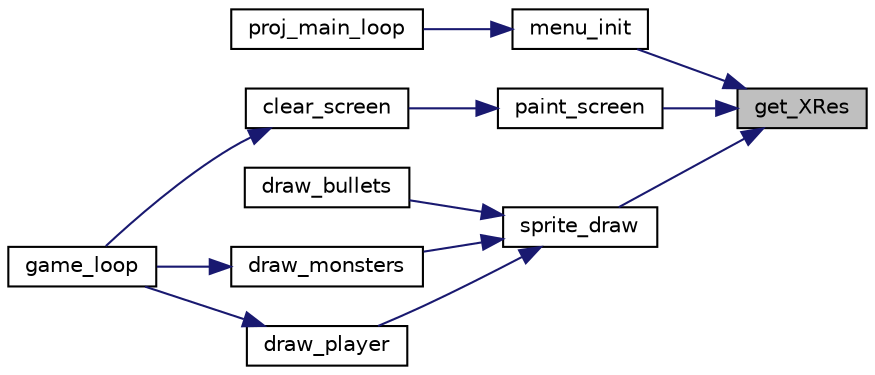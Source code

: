 digraph "get_XRes"
{
 // LATEX_PDF_SIZE
  edge [fontname="Helvetica",fontsize="10",labelfontname="Helvetica",labelfontsize="10"];
  node [fontname="Helvetica",fontsize="10",shape=record];
  rankdir="RL";
  Node1 [label="get_XRes",height=0.2,width=0.4,color="black", fillcolor="grey75", style="filled", fontcolor="black",tooltip=" "];
  Node1 -> Node2 [dir="back",color="midnightblue",fontsize="10",style="solid",fontname="Helvetica"];
  Node2 [label="menu_init",height=0.2,width=0.4,color="black", fillcolor="white", style="filled",URL="$aux__functions_8c.html#a56ded35ae654d0dded3d5daafc2836fb",tooltip=" "];
  Node2 -> Node3 [dir="back",color="midnightblue",fontsize="10",style="solid",fontname="Helvetica"];
  Node3 [label="proj_main_loop",height=0.2,width=0.4,color="black", fillcolor="white", style="filled",URL="$proj_8c.html#a2a16f651eccbd248e1ad3b3b924b143b",tooltip=" "];
  Node1 -> Node4 [dir="back",color="midnightblue",fontsize="10",style="solid",fontname="Helvetica"];
  Node4 [label="paint_screen",height=0.2,width=0.4,color="black", fillcolor="white", style="filled",URL="$graphics_8c.html#a1430d88a17cc33c0fb2a40dd6a4aaabc",tooltip=" "];
  Node4 -> Node5 [dir="back",color="midnightblue",fontsize="10",style="solid",fontname="Helvetica"];
  Node5 [label="clear_screen",height=0.2,width=0.4,color="black", fillcolor="white", style="filled",URL="$graphics_8c.html#afa445e5837d138c8bc596dd2f287fc44",tooltip=" "];
  Node5 -> Node6 [dir="back",color="midnightblue",fontsize="10",style="solid",fontname="Helvetica"];
  Node6 [label="game_loop",height=0.2,width=0.4,color="black", fillcolor="white", style="filled",URL="$game_8c.html#a649a26d3c9953d9f2af863e859e0c40d",tooltip=" "];
  Node1 -> Node7 [dir="back",color="midnightblue",fontsize="10",style="solid",fontname="Helvetica"];
  Node7 [label="sprite_draw",height=0.2,width=0.4,color="black", fillcolor="white", style="filled",URL="$sprite_8c.html#a0d85a9d10803dfbda6b848b690b617c6",tooltip=" "];
  Node7 -> Node8 [dir="back",color="midnightblue",fontsize="10",style="solid",fontname="Helvetica"];
  Node8 [label="draw_bullets",height=0.2,width=0.4,color="black", fillcolor="white", style="filled",URL="$elements_8c.html#a284ddfc73c5ee0be160e0bb766d231e4",tooltip=" "];
  Node7 -> Node9 [dir="back",color="midnightblue",fontsize="10",style="solid",fontname="Helvetica"];
  Node9 [label="draw_monsters",height=0.2,width=0.4,color="black", fillcolor="white", style="filled",URL="$elements_8c.html#ac9400e53b03f0a41c76afc7af50e57ad",tooltip=" "];
  Node9 -> Node6 [dir="back",color="midnightblue",fontsize="10",style="solid",fontname="Helvetica"];
  Node7 -> Node10 [dir="back",color="midnightblue",fontsize="10",style="solid",fontname="Helvetica"];
  Node10 [label="draw_player",height=0.2,width=0.4,color="black", fillcolor="white", style="filled",URL="$elements_8c.html#abd47ce64b64a5dcb39f1129a92eaad3b",tooltip=" "];
  Node10 -> Node6 [dir="back",color="midnightblue",fontsize="10",style="solid",fontname="Helvetica"];
}
